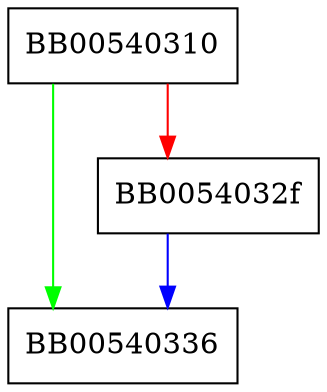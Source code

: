 digraph BN_new {
  node [shape="box"];
  graph [splines=ortho];
  BB00540310 -> BB00540336 [color="green"];
  BB00540310 -> BB0054032f [color="red"];
  BB0054032f -> BB00540336 [color="blue"];
}